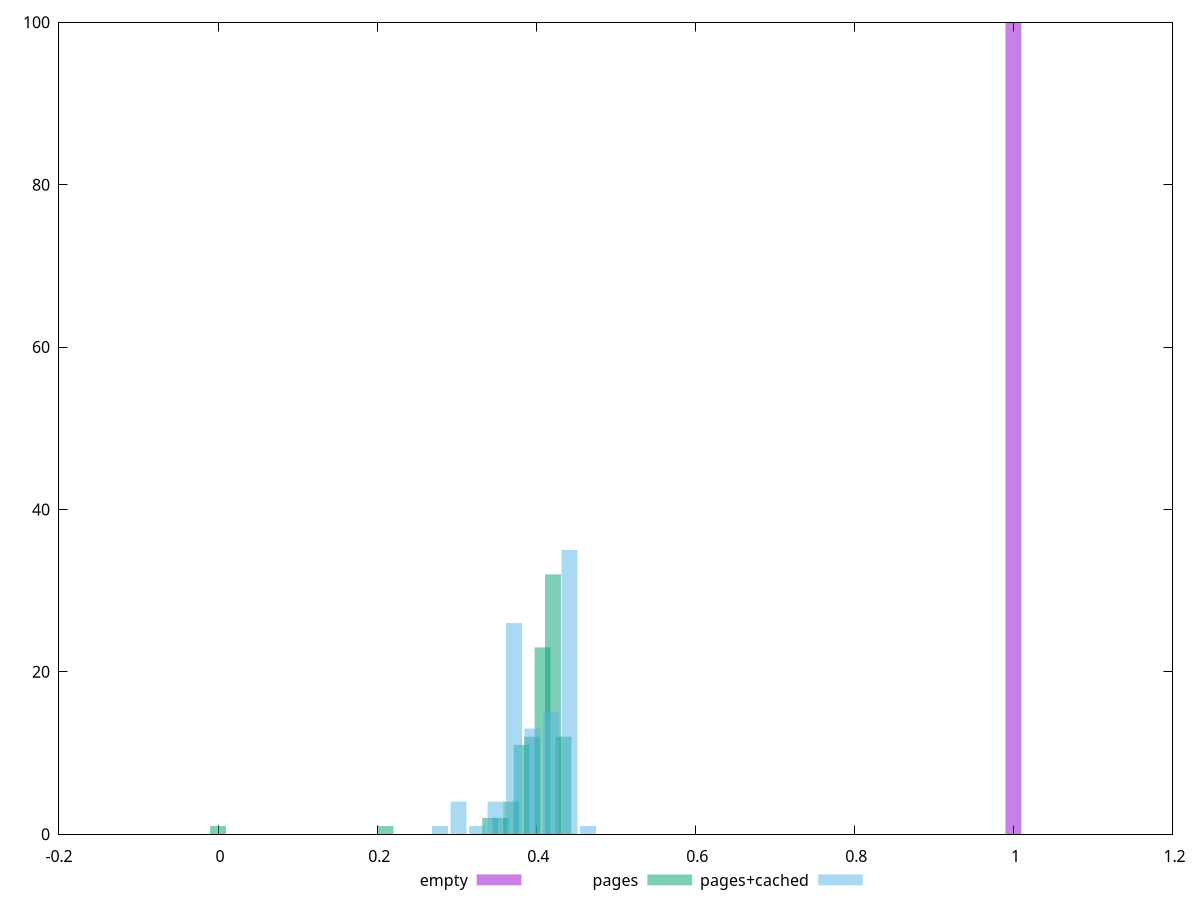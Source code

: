 $_empty <<EOF
0.9999999641342968 100
EOF
$_pages <<EOF
0.2105537061261783 1
0.40794780561947047 23
0.4342670188852427 12
0.35530937908792587 2
0.34214977245503975 2
0.368468985720812 4
0.4211074122523566 32
0.3947881989865843 12
0 1
0.38162859235369817 11
EOF
$_pagesCached <<EOF
0.39532374790097663 13
0.30230639545368804 4
0.4418324241246209 35
0.4185780860127988 15
0.3720694097891545 26
0.2790520573418659 1
0.3255607335655102 1
0.34881507167733233 4
0.4650867622364431 1
EOF
set key outside below
set terminal pngcairo
set output "report_00005_2020-11-02T22-26-11.212Z/max-potential-fid/max-potential-fid_empty_pages_pages+cached+hist.png"
set boxwidth 0.019999999282685935
set style fill transparent solid 0.5 noborder
set yrange [0:100]
plot $_empty title "empty" with boxes ,$_pages title "pages" with boxes ,$_pagesCached title "pages+cached" with boxes ,